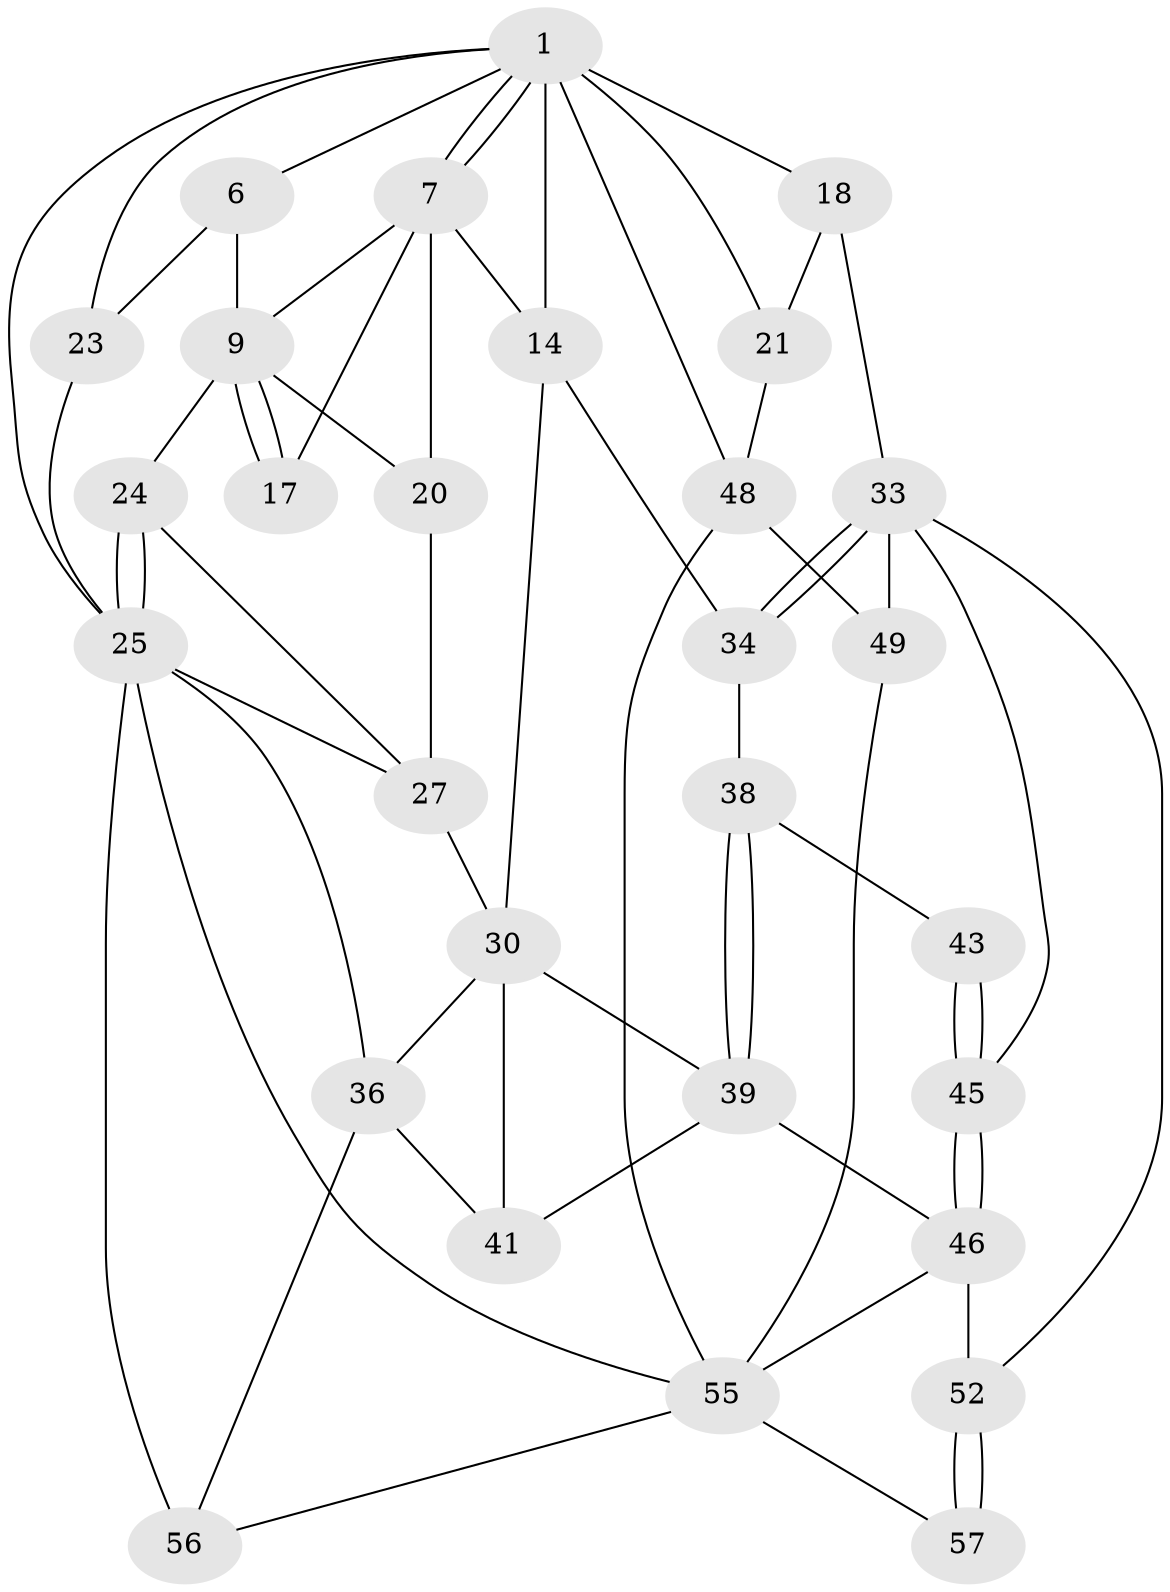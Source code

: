 // original degree distribution, {3: 0.05084745762711865, 4: 0.23728813559322035, 6: 0.22033898305084745, 5: 0.4915254237288136}
// Generated by graph-tools (version 1.1) at 2025/16/03/09/25 04:16:57]
// undirected, 29 vertices, 63 edges
graph export_dot {
graph [start="1"]
  node [color=gray90,style=filled];
  1 [pos="+0.23894900200332045+0",super="+2"];
  6 [pos="+0.23283419992134982+0",super="+12"];
  7 [pos="+0.25385073893517796+0",super="+8+15"];
  9 [pos="+0.20770425949244672+0.11177472065973211",super="+10"];
  14 [pos="+0.4140872287723682+0.24403973862565922",super="+29"];
  17 [pos="+0.3010764696607754+0.205517867575697"];
  18 [pos="+0.7312349812272488+0",super="+22"];
  20 [pos="+0.291772582811966+0.2520698964263098"];
  21 [pos="+1+0.40063334539945933"];
  23 [pos="+0+0.14261822923565348"];
  24 [pos="+0.09009458907197193+0.1911484790367304"];
  25 [pos="+0.10638761303190448+0.36119750775840587",super="+26"];
  27 [pos="+0.2692356222042892+0.26223308933392364",super="+28"];
  30 [pos="+0.26358191646246587+0.46932720472674583",super="+40+31"];
  33 [pos="+0.7531220119541289+0.432226439611332",super="+44"];
  34 [pos="+0.7002078196102963+0.4433387386401306",super="+35"];
  36 [pos="+0.0490005233650074+0.6850438776891163",super="+42"];
  38 [pos="+0.4532222542407713+0.53770789203239"];
  39 [pos="+0.44195341908913893+0.5532597425301228",super="+47"];
  41 [pos="+0.308787613318794+0.6950605831217681"];
  43 [pos="+0.5086271561058199+0.5412063846787136"];
  45 [pos="+0.60229742564582+0.6786019719807161"];
  46 [pos="+0.5494011912981123+0.7388485596534208",super="+54"];
  48 [pos="+1+0.6674939274123327"];
  49 [pos="+0.8228076881606674+0.7863160894702294"];
  52 [pos="+0.7597890974527838+0.8317922900025388",super="+53"];
  55 [pos="+0.3652174176035387+1",super="+58"];
  56 [pos="+0.29735310594531134+1"];
  57 [pos="+0.6971550700311827+1"];
  1 -- 7;
  1 -- 7;
  1 -- 6;
  1 -- 14;
  1 -- 48;
  1 -- 18 [weight=3];
  1 -- 21;
  1 -- 23;
  1 -- 25;
  6 -- 9;
  6 -- 23;
  7 -- 9;
  7 -- 17 [weight=2];
  7 -- 20;
  7 -- 14;
  9 -- 17;
  9 -- 17;
  9 -- 24;
  9 -- 20;
  14 -- 30;
  14 -- 34;
  18 -- 21;
  18 -- 33;
  20 -- 27;
  21 -- 48;
  23 -- 25;
  24 -- 25;
  24 -- 25;
  24 -- 27;
  25 -- 27;
  25 -- 36;
  25 -- 55;
  25 -- 56;
  27 -- 30;
  30 -- 41;
  30 -- 39;
  30 -- 36;
  33 -- 34;
  33 -- 34;
  33 -- 52;
  33 -- 45;
  33 -- 49;
  34 -- 38;
  36 -- 56;
  36 -- 41;
  38 -- 39;
  38 -- 39;
  38 -- 43;
  39 -- 41;
  39 -- 46;
  43 -- 45;
  43 -- 45;
  45 -- 46;
  45 -- 46;
  46 -- 55;
  46 -- 52;
  48 -- 49;
  48 -- 55;
  49 -- 55;
  52 -- 57 [weight=2];
  52 -- 57;
  55 -- 56;
  55 -- 57;
}
